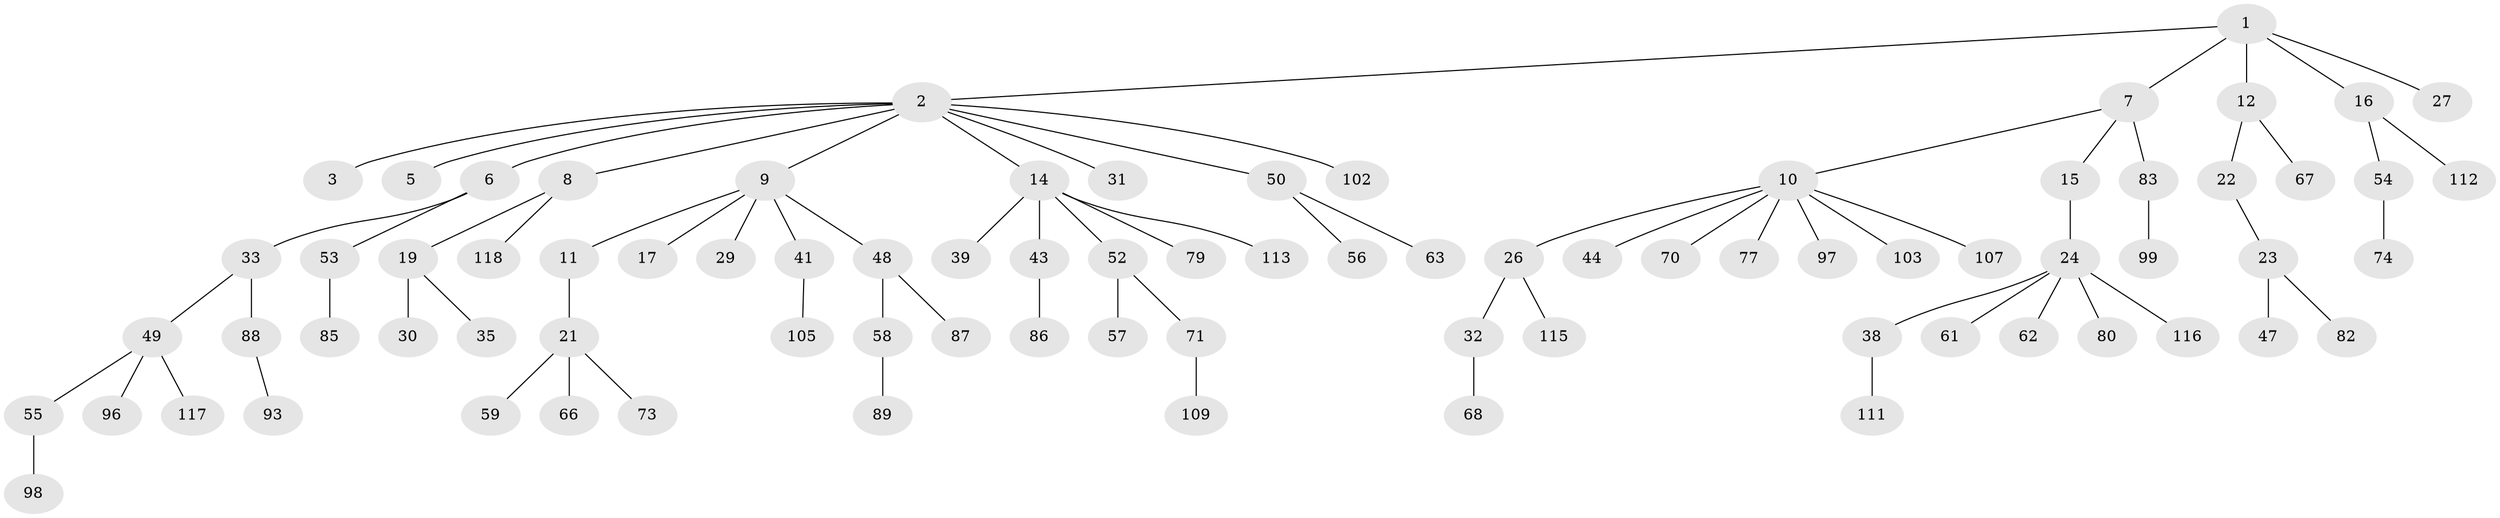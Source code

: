 // original degree distribution, {6: 0.03389830508474576, 1: 0.5338983050847458, 4: 0.06779661016949153, 3: 0.1271186440677966, 7: 0.00847457627118644, 2: 0.2033898305084746, 5: 0.025423728813559324}
// Generated by graph-tools (version 1.1) at 2025/42/03/06/25 10:42:05]
// undirected, 82 vertices, 81 edges
graph export_dot {
graph [start="1"]
  node [color=gray90,style=filled];
  1 [super="+40"];
  2 [super="+4"];
  3;
  5;
  6 [super="+25"];
  7;
  8 [super="+104"];
  9 [super="+13"];
  10 [super="+18"];
  11;
  12 [super="+42"];
  14 [super="+36"];
  15 [super="+20"];
  16 [super="+34"];
  17;
  19;
  21 [super="+84"];
  22;
  23 [super="+92"];
  24 [super="+64"];
  26 [super="+28"];
  27;
  29;
  30 [super="+95"];
  31 [super="+65"];
  32 [super="+37"];
  33 [super="+46"];
  35;
  38;
  39 [super="+81"];
  41 [super="+110"];
  43 [super="+72"];
  44 [super="+45"];
  47 [super="+106"];
  48 [super="+90"];
  49 [super="+51"];
  50;
  52 [super="+76"];
  53 [super="+78"];
  54 [super="+60"];
  55;
  56;
  57;
  58;
  59;
  61 [super="+91"];
  62;
  63 [super="+69"];
  66 [super="+108"];
  67 [super="+94"];
  68 [super="+75"];
  70;
  71;
  73;
  74;
  77;
  79 [super="+101"];
  80;
  82;
  83 [super="+100"];
  85;
  86;
  87;
  88;
  89;
  93;
  96;
  97;
  98;
  99;
  102;
  103;
  105;
  107;
  109;
  111;
  112 [super="+114"];
  113;
  115;
  116;
  117;
  118;
  1 -- 2;
  1 -- 7;
  1 -- 12;
  1 -- 16;
  1 -- 27;
  2 -- 3;
  2 -- 5;
  2 -- 6;
  2 -- 8;
  2 -- 50;
  2 -- 102;
  2 -- 9;
  2 -- 14;
  2 -- 31;
  6 -- 33;
  6 -- 53;
  7 -- 10;
  7 -- 15;
  7 -- 83;
  8 -- 19;
  8 -- 118;
  9 -- 11;
  9 -- 17;
  9 -- 29;
  9 -- 48;
  9 -- 41;
  10 -- 26;
  10 -- 70;
  10 -- 77;
  10 -- 97;
  10 -- 103;
  10 -- 107;
  10 -- 44;
  11 -- 21;
  12 -- 22;
  12 -- 67;
  14 -- 113;
  14 -- 52;
  14 -- 39;
  14 -- 43;
  14 -- 79;
  15 -- 24;
  16 -- 54;
  16 -- 112;
  19 -- 30;
  19 -- 35;
  21 -- 59;
  21 -- 66;
  21 -- 73;
  22 -- 23;
  23 -- 47;
  23 -- 82;
  24 -- 38;
  24 -- 61;
  24 -- 62;
  24 -- 80;
  24 -- 116;
  26 -- 32;
  26 -- 115;
  32 -- 68;
  33 -- 49;
  33 -- 88;
  38 -- 111;
  41 -- 105;
  43 -- 86;
  48 -- 58;
  48 -- 87;
  49 -- 55;
  49 -- 96;
  49 -- 117;
  50 -- 56;
  50 -- 63;
  52 -- 57;
  52 -- 71;
  53 -- 85;
  54 -- 74;
  55 -- 98;
  58 -- 89;
  71 -- 109;
  83 -- 99;
  88 -- 93;
}
